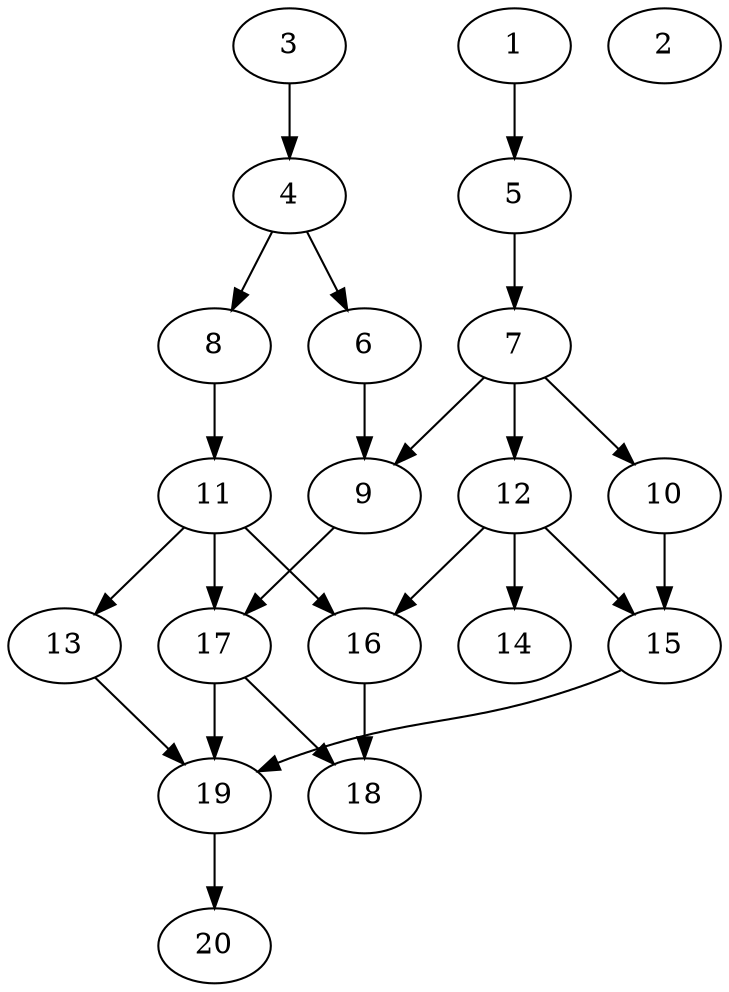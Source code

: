 // DAG automatically generated by daggen at Wed Jul 24 22:10:09 2019
// ./daggen --dot -n 20 --ccr 0.3 --fat 0.5 --regular 0.5 --density 0.5 --mindata 5242880 --maxdata 52428800 
digraph G {
  1 [size="86944427", alpha="0.03", expect_size="26083328"] 
  1 -> 5 [size ="26083328"]
  2 [size="105673387", alpha="0.02", expect_size="31702016"] 
  3 [size="50626560", alpha="0.19", expect_size="15187968"] 
  3 -> 4 [size ="15187968"]
  4 [size="143274667", alpha="0.14", expect_size="42982400"] 
  4 -> 6 [size ="42982400"]
  4 -> 8 [size ="42982400"]
  5 [size="166891520", alpha="0.04", expect_size="50067456"] 
  5 -> 7 [size ="50067456"]
  6 [size="78677333", alpha="0.14", expect_size="23603200"] 
  6 -> 9 [size ="23603200"]
  7 [size="126935040", alpha="0.02", expect_size="38080512"] 
  7 -> 9 [size ="38080512"]
  7 -> 10 [size ="38080512"]
  7 -> 12 [size ="38080512"]
  8 [size="43066027", alpha="0.15", expect_size="12919808"] 
  8 -> 11 [size ="12919808"]
  9 [size="103826773", alpha="0.03", expect_size="31148032"] 
  9 -> 17 [size ="31148032"]
  10 [size="41229653", alpha="0.05", expect_size="12368896"] 
  10 -> 15 [size ="12368896"]
  11 [size="143517013", alpha="0.01", expect_size="43055104"] 
  11 -> 13 [size ="43055104"]
  11 -> 16 [size ="43055104"]
  11 -> 17 [size ="43055104"]
  12 [size="163802453", alpha="0.07", expect_size="49140736"] 
  12 -> 14 [size ="49140736"]
  12 -> 15 [size ="49140736"]
  12 -> 16 [size ="49140736"]
  13 [size="22398293", alpha="0.11", expect_size="6719488"] 
  13 -> 19 [size ="6719488"]
  14 [size="171008000", alpha="0.19", expect_size="51302400"] 
  15 [size="122624000", alpha="0.02", expect_size="36787200"] 
  15 -> 19 [size ="36787200"]
  16 [size="152128853", alpha="0.05", expect_size="45638656"] 
  16 -> 18 [size ="45638656"]
  17 [size="106827093", alpha="0.15", expect_size="32048128"] 
  17 -> 18 [size ="32048128"]
  17 -> 19 [size ="32048128"]
  18 [size="120961707", alpha="0.02", expect_size="36288512"] 
  19 [size="81657173", alpha="0.09", expect_size="24497152"] 
  19 -> 20 [size ="24497152"]
  20 [size="107236693", alpha="0.17", expect_size="32171008"] 
}
